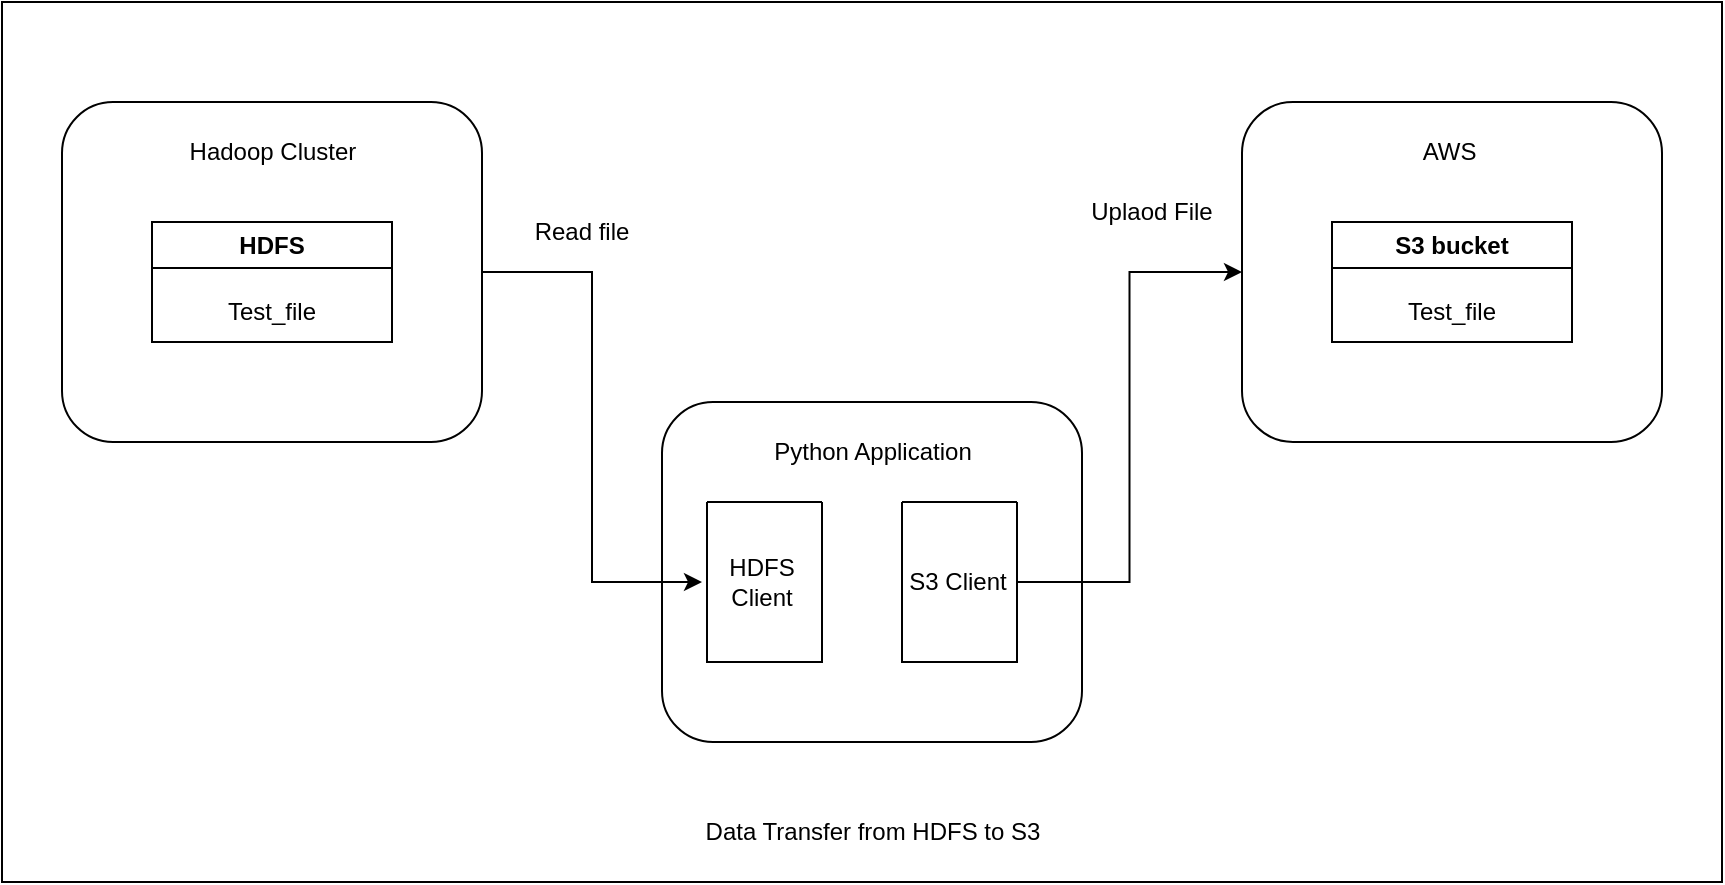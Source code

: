 <mxfile version="24.2.8" type="device">
  <diagram name="Page-1" id="1aRl93-eTezA5UAsVcEZ">
    <mxGraphModel dx="882" dy="509" grid="1" gridSize="10" guides="1" tooltips="1" connect="1" arrows="1" fold="1" page="1" pageScale="1" pageWidth="1654" pageHeight="1169" math="0" shadow="0">
      <root>
        <mxCell id="0" />
        <mxCell id="1" parent="0" />
        <mxCell id="Fozqe144JV3l185xmL-n-42" value="" style="rounded=0;whiteSpace=wrap;html=1;" vertex="1" parent="1">
          <mxGeometry x="70" y="30" width="860" height="440" as="geometry" />
        </mxCell>
        <mxCell id="Fozqe144JV3l185xmL-n-8" value="" style="group" vertex="1" connectable="0" parent="1">
          <mxGeometry x="100" y="80" width="210" height="170" as="geometry" />
        </mxCell>
        <mxCell id="Fozqe144JV3l185xmL-n-1" value="" style="rounded=1;whiteSpace=wrap;html=1;" vertex="1" parent="Fozqe144JV3l185xmL-n-8">
          <mxGeometry width="210" height="170" as="geometry" />
        </mxCell>
        <mxCell id="Fozqe144JV3l185xmL-n-2" value="Hadoop Cluster" style="text;html=1;align=center;verticalAlign=middle;whiteSpace=wrap;rounded=0;" vertex="1" parent="Fozqe144JV3l185xmL-n-8">
          <mxGeometry x="52.5" y="10" width="105" height="30" as="geometry" />
        </mxCell>
        <mxCell id="Fozqe144JV3l185xmL-n-4" value="HDFS" style="swimlane;whiteSpace=wrap;html=1;" vertex="1" parent="Fozqe144JV3l185xmL-n-8">
          <mxGeometry x="45" y="60" width="120" height="60" as="geometry" />
        </mxCell>
        <mxCell id="Fozqe144JV3l185xmL-n-7" value="Test_file" style="text;html=1;align=center;verticalAlign=middle;whiteSpace=wrap;rounded=0;" vertex="1" parent="Fozqe144JV3l185xmL-n-4">
          <mxGeometry x="30" y="30" width="60" height="30" as="geometry" />
        </mxCell>
        <mxCell id="Fozqe144JV3l185xmL-n-11" value="" style="group" vertex="1" connectable="0" parent="1">
          <mxGeometry x="400" y="230" width="210" height="170" as="geometry" />
        </mxCell>
        <mxCell id="Fozqe144JV3l185xmL-n-12" value="" style="rounded=1;whiteSpace=wrap;html=1;" vertex="1" parent="Fozqe144JV3l185xmL-n-11">
          <mxGeometry width="210" height="170" as="geometry" />
        </mxCell>
        <mxCell id="Fozqe144JV3l185xmL-n-13" value="Python Application" style="text;html=1;align=center;verticalAlign=middle;whiteSpace=wrap;rounded=0;" vertex="1" parent="Fozqe144JV3l185xmL-n-11">
          <mxGeometry x="52.5" y="10" width="105" height="30" as="geometry" />
        </mxCell>
        <mxCell id="Fozqe144JV3l185xmL-n-16" value="" style="swimlane;startSize=0;" vertex="1" parent="Fozqe144JV3l185xmL-n-11">
          <mxGeometry x="22.5" y="50" width="57.5" height="80" as="geometry" />
        </mxCell>
        <mxCell id="Fozqe144JV3l185xmL-n-23" value="HDFS Client" style="text;html=1;align=center;verticalAlign=middle;whiteSpace=wrap;rounded=0;" vertex="1" parent="Fozqe144JV3l185xmL-n-16">
          <mxGeometry x="-2.5" y="25" width="60" height="30" as="geometry" />
        </mxCell>
        <mxCell id="Fozqe144JV3l185xmL-n-21" value="" style="swimlane;startSize=0;" vertex="1" parent="Fozqe144JV3l185xmL-n-11">
          <mxGeometry x="120" y="50" width="57.5" height="80" as="geometry" />
        </mxCell>
        <mxCell id="Fozqe144JV3l185xmL-n-24" value="" style="swimlane;startSize=0;" vertex="1" parent="Fozqe144JV3l185xmL-n-21">
          <mxGeometry width="57.5" height="80" as="geometry" />
        </mxCell>
        <mxCell id="Fozqe144JV3l185xmL-n-25" value="S3 Client" style="text;html=1;align=center;verticalAlign=middle;whiteSpace=wrap;rounded=0;" vertex="1" parent="Fozqe144JV3l185xmL-n-24">
          <mxGeometry x="-2.5" y="25" width="60" height="30" as="geometry" />
        </mxCell>
        <mxCell id="Fozqe144JV3l185xmL-n-29" style="edgeStyle=orthogonalEdgeStyle;rounded=0;orthogonalLoop=1;jettySize=auto;html=1;exitX=1;exitY=0.5;exitDx=0;exitDy=0;entryX=0;entryY=0.5;entryDx=0;entryDy=0;" edge="1" parent="1" source="Fozqe144JV3l185xmL-n-1" target="Fozqe144JV3l185xmL-n-23">
          <mxGeometry relative="1" as="geometry" />
        </mxCell>
        <mxCell id="Fozqe144JV3l185xmL-n-30" value="Read file" style="text;html=1;align=center;verticalAlign=middle;whiteSpace=wrap;rounded=0;" vertex="1" parent="1">
          <mxGeometry x="330" y="130" width="60" height="30" as="geometry" />
        </mxCell>
        <mxCell id="Fozqe144JV3l185xmL-n-31" value="" style="group" vertex="1" connectable="0" parent="1">
          <mxGeometry x="690" y="80" width="210" height="170" as="geometry" />
        </mxCell>
        <mxCell id="Fozqe144JV3l185xmL-n-32" value="" style="rounded=1;whiteSpace=wrap;html=1;" vertex="1" parent="Fozqe144JV3l185xmL-n-31">
          <mxGeometry width="210" height="170" as="geometry" />
        </mxCell>
        <mxCell id="Fozqe144JV3l185xmL-n-33" value="AWS&amp;nbsp;" style="text;html=1;align=center;verticalAlign=middle;whiteSpace=wrap;rounded=0;" vertex="1" parent="Fozqe144JV3l185xmL-n-31">
          <mxGeometry x="52.5" y="10" width="105" height="30" as="geometry" />
        </mxCell>
        <mxCell id="Fozqe144JV3l185xmL-n-34" value="S3 bucket" style="swimlane;whiteSpace=wrap;html=1;" vertex="1" parent="Fozqe144JV3l185xmL-n-31">
          <mxGeometry x="45" y="60" width="120" height="60" as="geometry" />
        </mxCell>
        <mxCell id="Fozqe144JV3l185xmL-n-35" value="Test_file" style="text;html=1;align=center;verticalAlign=middle;whiteSpace=wrap;rounded=0;" vertex="1" parent="Fozqe144JV3l185xmL-n-34">
          <mxGeometry x="30" y="30" width="60" height="30" as="geometry" />
        </mxCell>
        <mxCell id="Fozqe144JV3l185xmL-n-36" style="edgeStyle=orthogonalEdgeStyle;rounded=0;orthogonalLoop=1;jettySize=auto;html=1;exitX=1;exitY=0.5;exitDx=0;exitDy=0;entryX=0;entryY=0.5;entryDx=0;entryDy=0;" edge="1" parent="1" source="Fozqe144JV3l185xmL-n-25" target="Fozqe144JV3l185xmL-n-32">
          <mxGeometry relative="1" as="geometry">
            <mxPoint x="670" y="150" as="targetPoint" />
          </mxGeometry>
        </mxCell>
        <mxCell id="Fozqe144JV3l185xmL-n-41" value="Uplaod File" style="text;html=1;align=center;verticalAlign=middle;whiteSpace=wrap;rounded=0;" vertex="1" parent="1">
          <mxGeometry x="610" y="120" width="70" height="30" as="geometry" />
        </mxCell>
        <mxCell id="Fozqe144JV3l185xmL-n-43" value="Data Transfer from HDFS to S3" style="text;html=1;align=center;verticalAlign=middle;whiteSpace=wrap;rounded=0;" vertex="1" parent="1">
          <mxGeometry x="407.5" y="430" width="195" height="30" as="geometry" />
        </mxCell>
      </root>
    </mxGraphModel>
  </diagram>
</mxfile>

